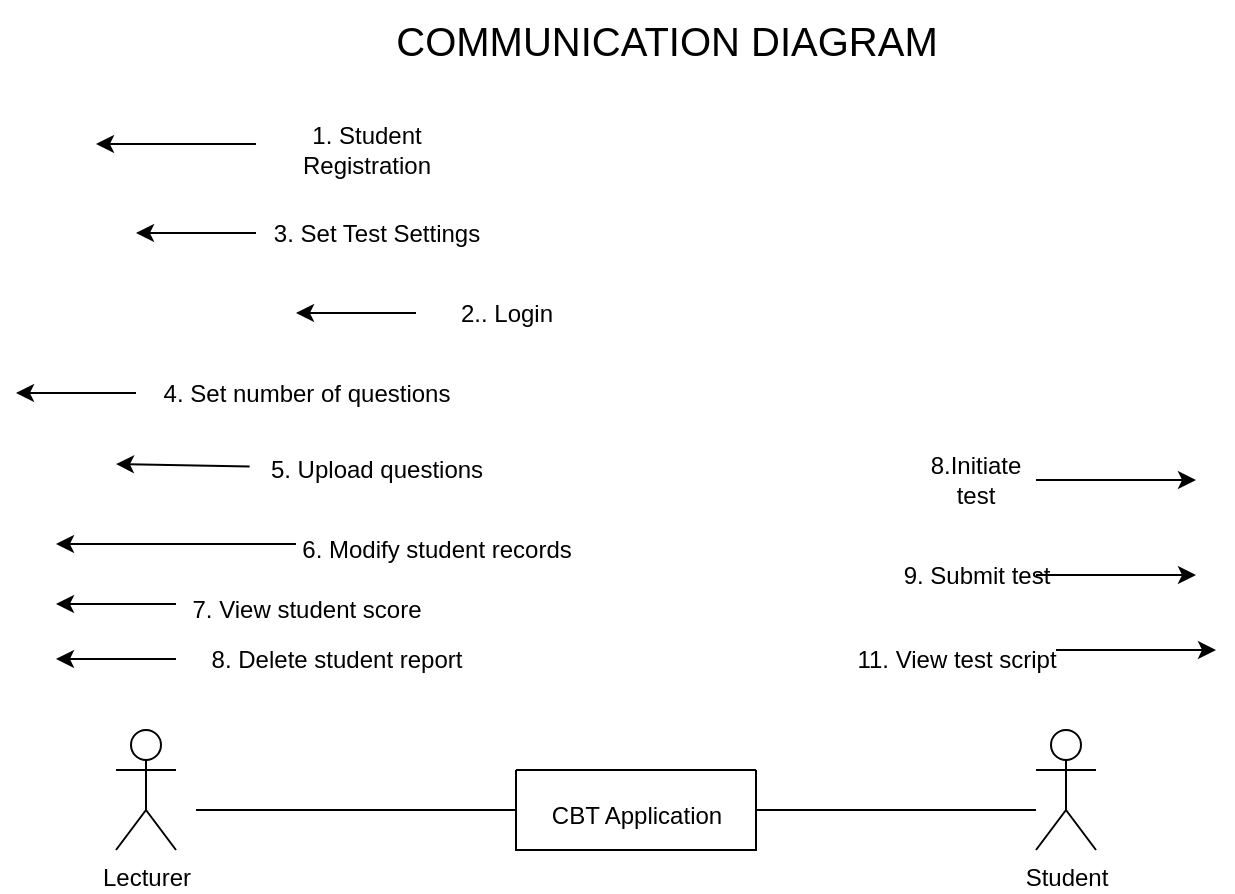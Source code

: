 <mxfile version="22.1.17" type="github">
  <diagram name="Page-1" id="XJUc623XzteW1ur1SdOd">
    <mxGraphModel dx="1050" dy="530" grid="1" gridSize="10" guides="1" tooltips="1" connect="1" arrows="1" fold="1" page="1" pageScale="1" pageWidth="850" pageHeight="1100" math="0" shadow="0">
      <root>
        <mxCell id="0" />
        <mxCell id="1" parent="0" />
        <mxCell id="HMRyHoL5_aZ8TR3zYeyO-1" value="" style="endArrow=classic;html=1;rounded=0;" edge="1" parent="1">
          <mxGeometry width="50" height="50" relative="1" as="geometry">
            <mxPoint x="210" y="127" as="sourcePoint" />
            <mxPoint x="130" y="127" as="targetPoint" />
          </mxGeometry>
        </mxCell>
        <mxCell id="HMRyHoL5_aZ8TR3zYeyO-2" value="" style="endArrow=classic;html=1;rounded=0;" edge="1" parent="1">
          <mxGeometry width="50" height="50" relative="1" as="geometry">
            <mxPoint x="210" y="171.5" as="sourcePoint" />
            <mxPoint x="150" y="171.5" as="targetPoint" />
          </mxGeometry>
        </mxCell>
        <mxCell id="HMRyHoL5_aZ8TR3zYeyO-3" value="1. Student &lt;br&gt;Registration" style="text;html=1;align=center;verticalAlign=middle;resizable=0;points=[];autosize=1;strokeColor=none;fillColor=none;" vertex="1" parent="1">
          <mxGeometry x="220" y="110" width="90" height="40" as="geometry" />
        </mxCell>
        <mxCell id="HMRyHoL5_aZ8TR3zYeyO-6" value="" style="endArrow=classic;html=1;rounded=0;" edge="1" parent="1">
          <mxGeometry width="50" height="50" relative="1" as="geometry">
            <mxPoint x="290" y="211.5" as="sourcePoint" />
            <mxPoint x="230" y="211.5" as="targetPoint" />
          </mxGeometry>
        </mxCell>
        <mxCell id="HMRyHoL5_aZ8TR3zYeyO-7" value="3. Set Test Settings" style="text;html=1;align=center;verticalAlign=middle;resizable=0;points=[];autosize=1;strokeColor=none;fillColor=none;" vertex="1" parent="1">
          <mxGeometry x="205" y="157" width="130" height="30" as="geometry" />
        </mxCell>
        <mxCell id="HMRyHoL5_aZ8TR3zYeyO-9" value="" style="endArrow=classic;html=1;rounded=0;" edge="1" parent="1" source="HMRyHoL5_aZ8TR3zYeyO-10">
          <mxGeometry width="50" height="50" relative="1" as="geometry">
            <mxPoint x="220" y="227" as="sourcePoint" />
            <mxPoint x="150" y="252" as="targetPoint" />
          </mxGeometry>
        </mxCell>
        <mxCell id="HMRyHoL5_aZ8TR3zYeyO-10" value="4. Set number of questions" style="text;html=1;align=center;verticalAlign=middle;resizable=0;points=[];autosize=1;strokeColor=none;fillColor=none;" vertex="1" parent="1">
          <mxGeometry x="150" y="237" width="170" height="30" as="geometry" />
        </mxCell>
        <mxCell id="HMRyHoL5_aZ8TR3zYeyO-12" value="2.. Login" style="text;html=1;align=center;verticalAlign=middle;resizable=0;points=[];autosize=1;strokeColor=none;fillColor=none;" vertex="1" parent="1">
          <mxGeometry x="300" y="197" width="70" height="30" as="geometry" />
        </mxCell>
        <mxCell id="HMRyHoL5_aZ8TR3zYeyO-13" value="5. Upload questions" style="text;html=1;align=center;verticalAlign=middle;resizable=0;points=[];autosize=1;strokeColor=none;fillColor=none;" vertex="1" parent="1">
          <mxGeometry x="205" y="275" width="130" height="30" as="geometry" />
        </mxCell>
        <mxCell id="HMRyHoL5_aZ8TR3zYeyO-14" value="" style="endArrow=classic;html=1;rounded=0;exitX=0.014;exitY=0.44;exitDx=0;exitDy=0;exitPerimeter=0;" edge="1" parent="1" source="HMRyHoL5_aZ8TR3zYeyO-13">
          <mxGeometry width="50" height="50" relative="1" as="geometry">
            <mxPoint x="400" y="287" as="sourcePoint" />
            <mxPoint x="140" y="287" as="targetPoint" />
          </mxGeometry>
        </mxCell>
        <mxCell id="HMRyHoL5_aZ8TR3zYeyO-16" value="" style="endArrow=classic;html=1;rounded=0;" edge="1" parent="1">
          <mxGeometry width="50" height="50" relative="1" as="geometry">
            <mxPoint x="150" y="251.5" as="sourcePoint" />
            <mxPoint x="90" y="251.5" as="targetPoint" />
          </mxGeometry>
        </mxCell>
        <mxCell id="HMRyHoL5_aZ8TR3zYeyO-17" value="" style="endArrow=classic;html=1;rounded=0;" edge="1" parent="1">
          <mxGeometry width="50" height="50" relative="1" as="geometry">
            <mxPoint x="230" y="327" as="sourcePoint" />
            <mxPoint x="110" y="327" as="targetPoint" />
          </mxGeometry>
        </mxCell>
        <mxCell id="HMRyHoL5_aZ8TR3zYeyO-18" value="6. Modify student records" style="text;html=1;align=center;verticalAlign=middle;resizable=0;points=[];autosize=1;strokeColor=none;fillColor=none;" vertex="1" parent="1">
          <mxGeometry x="220" y="315" width="160" height="30" as="geometry" />
        </mxCell>
        <mxCell id="HMRyHoL5_aZ8TR3zYeyO-19" value="Lecturer&lt;br&gt;" style="shape=umlActor;verticalLabelPosition=bottom;verticalAlign=top;html=1;outlineConnect=0;" vertex="1" parent="1">
          <mxGeometry x="140" y="420" width="30" height="60" as="geometry" />
        </mxCell>
        <mxCell id="HMRyHoL5_aZ8TR3zYeyO-20" value="" style="endArrow=none;html=1;rounded=0;" edge="1" parent="1" target="HMRyHoL5_aZ8TR3zYeyO-21">
          <mxGeometry width="50" height="50" relative="1" as="geometry">
            <mxPoint x="180" y="460" as="sourcePoint" />
            <mxPoint x="440" y="460" as="targetPoint" />
          </mxGeometry>
        </mxCell>
        <mxCell id="HMRyHoL5_aZ8TR3zYeyO-21" value="" style="swimlane;startSize=0;" vertex="1" parent="1">
          <mxGeometry x="340" y="440" width="120" height="40" as="geometry" />
        </mxCell>
        <mxCell id="HMRyHoL5_aZ8TR3zYeyO-22" value="CBT Application" style="text;html=1;align=center;verticalAlign=middle;resizable=0;points=[];autosize=1;strokeColor=none;fillColor=none;" vertex="1" parent="1">
          <mxGeometry x="345" y="448" width="110" height="30" as="geometry" />
        </mxCell>
        <mxCell id="HMRyHoL5_aZ8TR3zYeyO-23" value="" style="endArrow=none;html=1;rounded=0;exitX=1;exitY=0.5;exitDx=0;exitDy=0;" edge="1" parent="1" source="HMRyHoL5_aZ8TR3zYeyO-21">
          <mxGeometry width="50" height="50" relative="1" as="geometry">
            <mxPoint x="480" y="400" as="sourcePoint" />
            <mxPoint x="600" y="460" as="targetPoint" />
          </mxGeometry>
        </mxCell>
        <mxCell id="HMRyHoL5_aZ8TR3zYeyO-24" value="Student&lt;br&gt;" style="shape=umlActor;verticalLabelPosition=bottom;verticalAlign=top;html=1;outlineConnect=0;" vertex="1" parent="1">
          <mxGeometry x="600" y="420" width="30" height="60" as="geometry" />
        </mxCell>
        <mxCell id="HMRyHoL5_aZ8TR3zYeyO-27" value="8.Initiate test" style="text;html=1;strokeColor=none;fillColor=none;align=center;verticalAlign=middle;whiteSpace=wrap;rounded=0;" vertex="1" parent="1">
          <mxGeometry x="540" y="280" width="60" height="30" as="geometry" />
        </mxCell>
        <mxCell id="HMRyHoL5_aZ8TR3zYeyO-28" value="" style="endArrow=classic;html=1;rounded=0;exitX=1;exitY=0.5;exitDx=0;exitDy=0;" edge="1" parent="1" source="HMRyHoL5_aZ8TR3zYeyO-27">
          <mxGeometry width="50" height="50" relative="1" as="geometry">
            <mxPoint x="480" y="310" as="sourcePoint" />
            <mxPoint x="680" y="295" as="targetPoint" />
          </mxGeometry>
        </mxCell>
        <mxCell id="HMRyHoL5_aZ8TR3zYeyO-30" value="9. Submit test" style="text;html=1;align=center;verticalAlign=middle;resizable=0;points=[];autosize=1;strokeColor=none;fillColor=none;" vertex="1" parent="1">
          <mxGeometry x="520" y="328" width="100" height="30" as="geometry" />
        </mxCell>
        <mxCell id="HMRyHoL5_aZ8TR3zYeyO-31" value="" style="endArrow=classic;html=1;rounded=0;exitX=1;exitY=0.5;exitDx=0;exitDy=0;" edge="1" parent="1">
          <mxGeometry width="50" height="50" relative="1" as="geometry">
            <mxPoint x="600" y="342.5" as="sourcePoint" />
            <mxPoint x="680" y="342.5" as="targetPoint" />
          </mxGeometry>
        </mxCell>
        <mxCell id="HMRyHoL5_aZ8TR3zYeyO-32" value="" style="endArrow=classic;html=1;rounded=0;exitX=1;exitY=0.5;exitDx=0;exitDy=0;" edge="1" parent="1">
          <mxGeometry width="50" height="50" relative="1" as="geometry">
            <mxPoint x="610" y="380" as="sourcePoint" />
            <mxPoint x="690" y="380" as="targetPoint" />
          </mxGeometry>
        </mxCell>
        <mxCell id="HMRyHoL5_aZ8TR3zYeyO-33" value="11. View test script" style="text;html=1;align=center;verticalAlign=middle;resizable=0;points=[];autosize=1;strokeColor=none;fillColor=none;" vertex="1" parent="1">
          <mxGeometry x="500" y="370" width="120" height="30" as="geometry" />
        </mxCell>
        <mxCell id="HMRyHoL5_aZ8TR3zYeyO-35" value="7. View student score" style="text;html=1;align=center;verticalAlign=middle;resizable=0;points=[];autosize=1;strokeColor=none;fillColor=none;" vertex="1" parent="1">
          <mxGeometry x="165" y="345" width="140" height="30" as="geometry" />
        </mxCell>
        <mxCell id="HMRyHoL5_aZ8TR3zYeyO-36" value="" style="endArrow=classic;html=1;rounded=0;" edge="1" parent="1">
          <mxGeometry width="50" height="50" relative="1" as="geometry">
            <mxPoint x="170" y="357" as="sourcePoint" />
            <mxPoint x="110" y="357" as="targetPoint" />
          </mxGeometry>
        </mxCell>
        <mxCell id="HMRyHoL5_aZ8TR3zYeyO-37" value="" style="endArrow=classic;html=1;rounded=0;" edge="1" parent="1">
          <mxGeometry width="50" height="50" relative="1" as="geometry">
            <mxPoint x="170" y="384.5" as="sourcePoint" />
            <mxPoint x="110" y="384.5" as="targetPoint" />
          </mxGeometry>
        </mxCell>
        <mxCell id="HMRyHoL5_aZ8TR3zYeyO-38" value="8. Delete student report" style="text;html=1;align=center;verticalAlign=middle;resizable=0;points=[];autosize=1;strokeColor=none;fillColor=none;" vertex="1" parent="1">
          <mxGeometry x="175" y="370" width="150" height="30" as="geometry" />
        </mxCell>
        <mxCell id="HMRyHoL5_aZ8TR3zYeyO-39" value="&lt;font style=&quot;font-size: 20px;&quot;&gt;COMMUNICATION DIAGRAM&lt;/font&gt;" style="text;html=1;align=center;verticalAlign=middle;resizable=0;points=[];autosize=1;strokeColor=none;fillColor=none;" vertex="1" parent="1">
          <mxGeometry x="270" y="55" width="290" height="40" as="geometry" />
        </mxCell>
      </root>
    </mxGraphModel>
  </diagram>
</mxfile>

